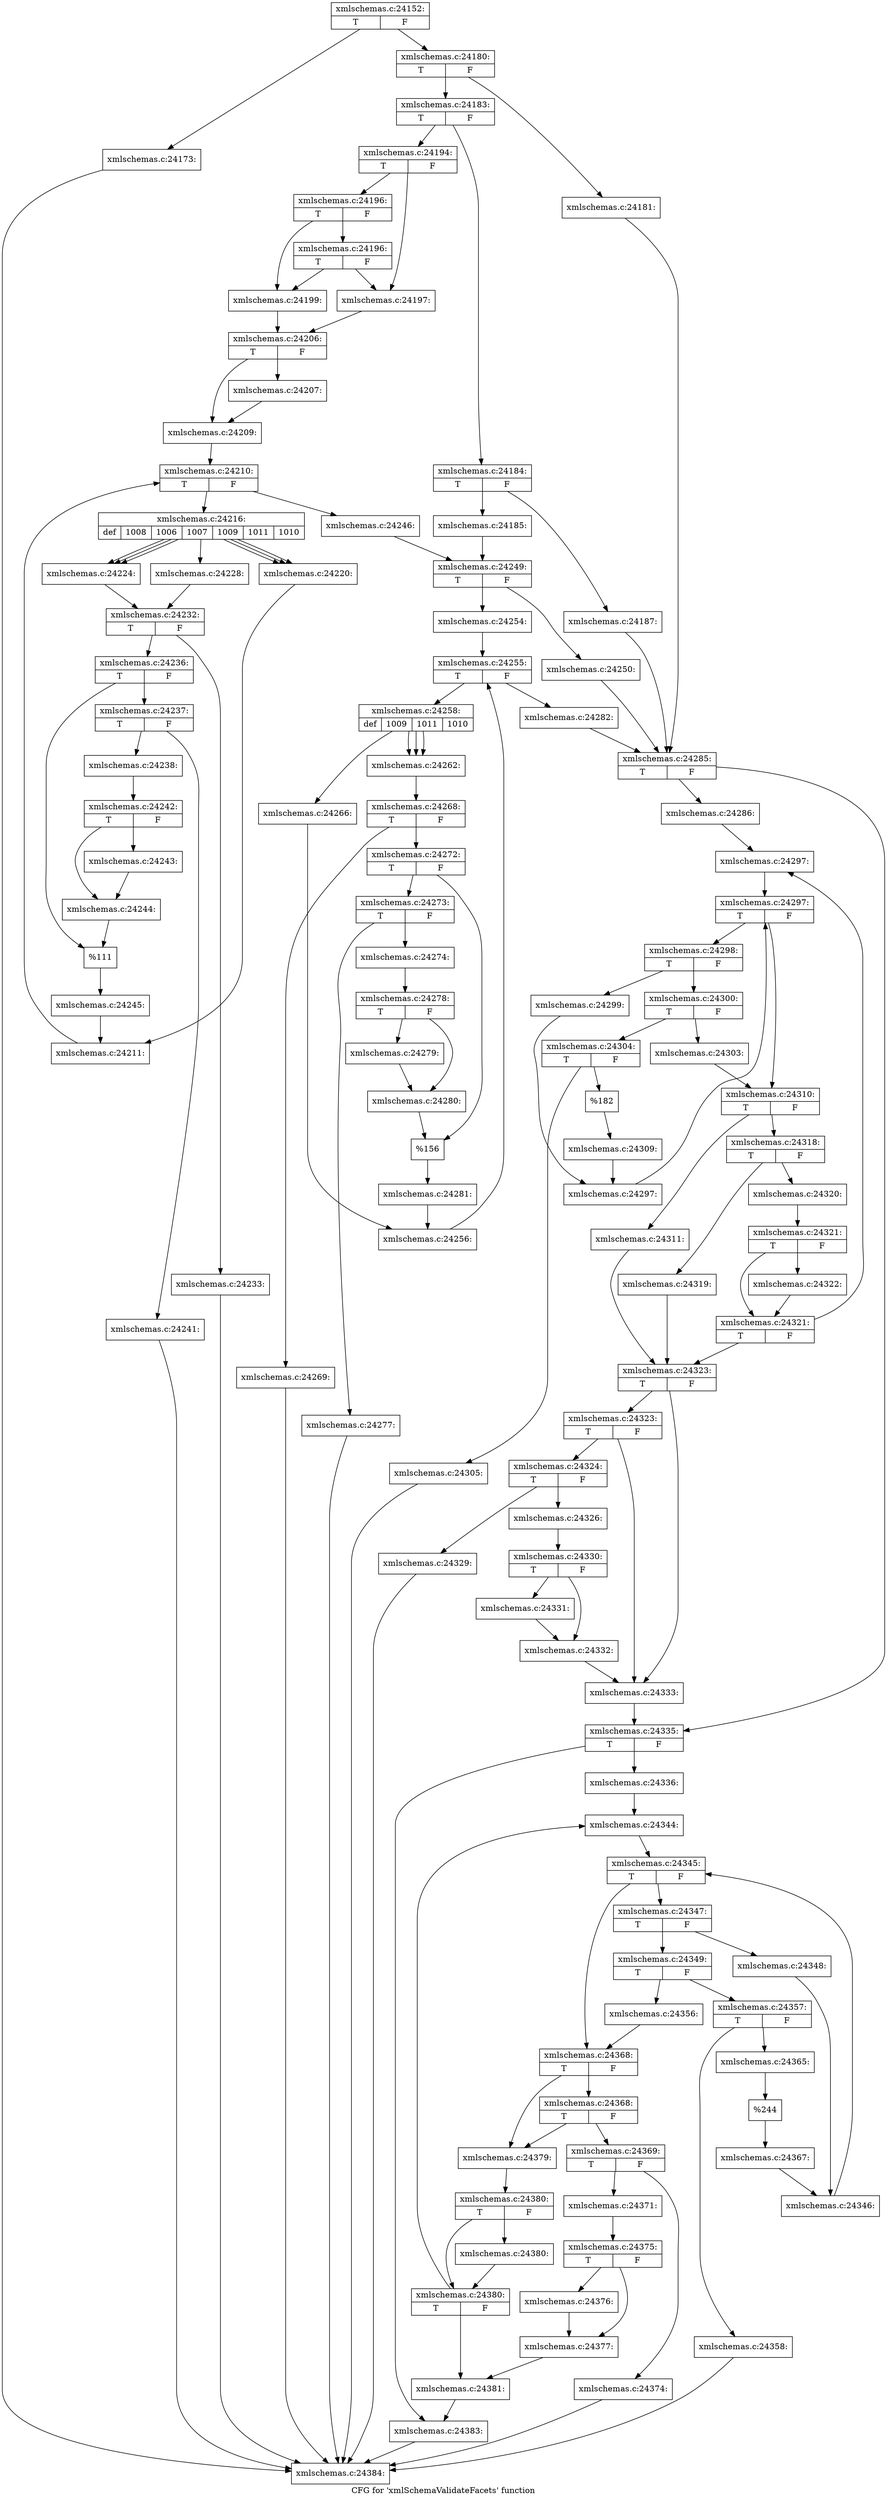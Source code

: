 digraph "CFG for 'xmlSchemaValidateFacets' function" {
	label="CFG for 'xmlSchemaValidateFacets' function";

	Node0x540c040 [shape=record,label="{xmlschemas.c:24152:|{<s0>T|<s1>F}}"];
	Node0x540c040 -> Node0x540fb90;
	Node0x540c040 -> Node0x540fbe0;
	Node0x540fb90 [shape=record,label="{xmlschemas.c:24173:}"];
	Node0x540fb90 -> Node0x540c370;
	Node0x540fbe0 [shape=record,label="{xmlschemas.c:24180:|{<s0>T|<s1>F}}"];
	Node0x540fbe0 -> Node0x54101a0;
	Node0x540fbe0 -> Node0x54101f0;
	Node0x54101a0 [shape=record,label="{xmlschemas.c:24181:}"];
	Node0x54101a0 -> Node0x5410510;
	Node0x54101f0 [shape=record,label="{xmlschemas.c:24183:|{<s0>T|<s1>F}}"];
	Node0x54101f0 -> Node0x5410f90;
	Node0x54101f0 -> Node0x5410f40;
	Node0x5410f40 [shape=record,label="{xmlschemas.c:24184:|{<s0>T|<s1>F}}"];
	Node0x5410f40 -> Node0x5411410;
	Node0x5410f40 -> Node0x54114b0;
	Node0x5411410 [shape=record,label="{xmlschemas.c:24185:}"];
	Node0x5411410 -> Node0x5411850;
	Node0x54114b0 [shape=record,label="{xmlschemas.c:24187:}"];
	Node0x54114b0 -> Node0x5410510;
	Node0x5410f90 [shape=record,label="{xmlschemas.c:24194:|{<s0>T|<s1>F}}"];
	Node0x5410f90 -> Node0x5411460;
	Node0x5410f90 -> Node0x5411d90;
	Node0x5411d90 [shape=record,label="{xmlschemas.c:24196:|{<s0>T|<s1>F}}"];
	Node0x5411d90 -> Node0x54121a0;
	Node0x5411d90 -> Node0x5411d40;
	Node0x54121a0 [shape=record,label="{xmlschemas.c:24196:|{<s0>T|<s1>F}}"];
	Node0x54121a0 -> Node0x5411460;
	Node0x54121a0 -> Node0x5411d40;
	Node0x5411460 [shape=record,label="{xmlschemas.c:24197:}"];
	Node0x5411460 -> Node0x5411cf0;
	Node0x5411d40 [shape=record,label="{xmlschemas.c:24199:}"];
	Node0x5411d40 -> Node0x5411cf0;
	Node0x5411cf0 [shape=record,label="{xmlschemas.c:24206:|{<s0>T|<s1>F}}"];
	Node0x5411cf0 -> Node0x5412c40;
	Node0x5411cf0 -> Node0x5412c90;
	Node0x5412c40 [shape=record,label="{xmlschemas.c:24207:}"];
	Node0x5412c40 -> Node0x5412c90;
	Node0x5412c90 [shape=record,label="{xmlschemas.c:24209:}"];
	Node0x5412c90 -> Node0x5413610;
	Node0x5413610 [shape=record,label="{xmlschemas.c:24210:|{<s0>T|<s1>F}}"];
	Node0x5413610 -> Node0x54138f0;
	Node0x5413610 -> Node0x54132e0;
	Node0x54138f0 [shape=record,label="{xmlschemas.c:24216:|{<s0>def|<s1>1008|<s2>1006|<s3>1007|<s4>1009|<s5>1011|<s6>1010}}"];
	Node0x54138f0 -> Node0x5413ea0;
	Node0x54138f0 -> Node0x54141e0;
	Node0x54138f0 -> Node0x54141e0;
	Node0x54138f0 -> Node0x54141e0;
	Node0x54138f0 -> Node0x54142c0;
	Node0x54138f0 -> Node0x54142c0;
	Node0x54138f0 -> Node0x54142c0;
	Node0x54141e0 [shape=record,label="{xmlschemas.c:24220:}"];
	Node0x54141e0 -> Node0x5413860;
	Node0x54142c0 [shape=record,label="{xmlschemas.c:24224:}"];
	Node0x54142c0 -> Node0x5413bc0;
	Node0x5413ea0 [shape=record,label="{xmlschemas.c:24228:}"];
	Node0x5413ea0 -> Node0x5413bc0;
	Node0x5413bc0 [shape=record,label="{xmlschemas.c:24232:|{<s0>T|<s1>F}}"];
	Node0x5413bc0 -> Node0x5414cd0;
	Node0x5413bc0 -> Node0x5415cf0;
	Node0x5414cd0 [shape=record,label="{xmlschemas.c:24233:}"];
	Node0x5414cd0 -> Node0x540c370;
	Node0x5415cf0 [shape=record,label="{xmlschemas.c:24236:|{<s0>T|<s1>F}}"];
	Node0x5415cf0 -> Node0x5416460;
	Node0x5415cf0 -> Node0x54164b0;
	Node0x5416460 [shape=record,label="{xmlschemas.c:24237:|{<s0>T|<s1>F}}"];
	Node0x5416460 -> Node0x54167f0;
	Node0x5416460 -> Node0x5416890;
	Node0x54167f0 [shape=record,label="{xmlschemas.c:24238:}"];
	Node0x54167f0 -> Node0x5416840;
	Node0x5416890 [shape=record,label="{xmlschemas.c:24241:}"];
	Node0x5416890 -> Node0x540c370;
	Node0x5416840 [shape=record,label="{xmlschemas.c:24242:|{<s0>T|<s1>F}}"];
	Node0x5416840 -> Node0x54170a0;
	Node0x5416840 -> Node0x5417190;
	Node0x54170a0 [shape=record,label="{xmlschemas.c:24243:}"];
	Node0x54170a0 -> Node0x5417190;
	Node0x5417190 [shape=record,label="{xmlschemas.c:24244:}"];
	Node0x5417190 -> Node0x54164b0;
	Node0x54164b0 [shape=record,label="{%111}"];
	Node0x54164b0 -> Node0x5415ca0;
	Node0x5415ca0 [shape=record,label="{xmlschemas.c:24245:}"];
	Node0x5415ca0 -> Node0x5413860;
	Node0x5413860 [shape=record,label="{xmlschemas.c:24211:}"];
	Node0x5413860 -> Node0x5413610;
	Node0x54132e0 [shape=record,label="{xmlschemas.c:24246:}"];
	Node0x54132e0 -> Node0x5411850;
	Node0x5411850 [shape=record,label="{xmlschemas.c:24249:|{<s0>T|<s1>F}}"];
	Node0x5411850 -> Node0x5418080;
	Node0x5411850 -> Node0x5418030;
	Node0x5418030 [shape=record,label="{xmlschemas.c:24250:}"];
	Node0x5418030 -> Node0x5410510;
	Node0x5418080 [shape=record,label="{xmlschemas.c:24254:}"];
	Node0x5418080 -> Node0x5418920;
	Node0x5418920 [shape=record,label="{xmlschemas.c:24255:|{<s0>T|<s1>F}}"];
	Node0x5418920 -> Node0x5418c00;
	Node0x5418920 -> Node0x54185f0;
	Node0x5418c00 [shape=record,label="{xmlschemas.c:24258:|{<s0>def|<s1>1009|<s2>1011|<s3>1010}}"];
	Node0x5418c00 -> Node0x54191b0;
	Node0x5418c00 -> Node0x54194f0;
	Node0x5418c00 -> Node0x54194f0;
	Node0x5418c00 -> Node0x54194f0;
	Node0x54194f0 [shape=record,label="{xmlschemas.c:24262:}"];
	Node0x54194f0 -> Node0x5418ed0;
	Node0x54191b0 [shape=record,label="{xmlschemas.c:24266:}"];
	Node0x54191b0 -> Node0x5418b70;
	Node0x5418ed0 [shape=record,label="{xmlschemas.c:24268:|{<s0>T|<s1>F}}"];
	Node0x5418ed0 -> Node0x5419ec0;
	Node0x5418ed0 -> Node0x541a500;
	Node0x5419ec0 [shape=record,label="{xmlschemas.c:24269:}"];
	Node0x5419ec0 -> Node0x540c370;
	Node0x541a500 [shape=record,label="{xmlschemas.c:24272:|{<s0>T|<s1>F}}"];
	Node0x541a500 -> Node0x541ab10;
	Node0x541a500 -> Node0x541ab60;
	Node0x541ab10 [shape=record,label="{xmlschemas.c:24273:|{<s0>T|<s1>F}}"];
	Node0x541ab10 -> Node0x541aea0;
	Node0x541ab10 -> Node0x541af40;
	Node0x541aea0 [shape=record,label="{xmlschemas.c:24274:}"];
	Node0x541aea0 -> Node0x541aef0;
	Node0x541af40 [shape=record,label="{xmlschemas.c:24277:}"];
	Node0x541af40 -> Node0x540c370;
	Node0x541aef0 [shape=record,label="{xmlschemas.c:24278:|{<s0>T|<s1>F}}"];
	Node0x541aef0 -> Node0x541b7f0;
	Node0x541aef0 -> Node0x541b840;
	Node0x541b7f0 [shape=record,label="{xmlschemas.c:24279:}"];
	Node0x541b7f0 -> Node0x541b840;
	Node0x541b840 [shape=record,label="{xmlschemas.c:24280:}"];
	Node0x541b840 -> Node0x541ab60;
	Node0x541ab60 [shape=record,label="{%156}"];
	Node0x541ab60 -> Node0x541a4b0;
	Node0x541a4b0 [shape=record,label="{xmlschemas.c:24281:}"];
	Node0x541a4b0 -> Node0x5418b70;
	Node0x5418b70 [shape=record,label="{xmlschemas.c:24256:}"];
	Node0x5418b70 -> Node0x5418920;
	Node0x54185f0 [shape=record,label="{xmlschemas.c:24282:}"];
	Node0x54185f0 -> Node0x5410510;
	Node0x5410510 [shape=record,label="{xmlschemas.c:24285:|{<s0>T|<s1>F}}"];
	Node0x5410510 -> Node0x541c410;
	Node0x5410510 -> Node0x541c460;
	Node0x541c410 [shape=record,label="{xmlschemas.c:24286:}"];
	Node0x541c410 -> Node0x541cdf0;
	Node0x541cdf0 [shape=record,label="{xmlschemas.c:24297:}"];
	Node0x541cdf0 -> Node0x541d360;
	Node0x541d360 [shape=record,label="{xmlschemas.c:24297:|{<s0>T|<s1>F}}"];
	Node0x541d360 -> Node0x541d5c0;
	Node0x541d360 -> Node0x541d0b0;
	Node0x541d5c0 [shape=record,label="{xmlschemas.c:24298:|{<s0>T|<s1>F}}"];
	Node0x541d5c0 -> Node0x541d900;
	Node0x541d5c0 -> Node0x541d950;
	Node0x541d900 [shape=record,label="{xmlschemas.c:24299:}"];
	Node0x541d900 -> Node0x541d530;
	Node0x541d950 [shape=record,label="{xmlschemas.c:24300:|{<s0>T|<s1>F}}"];
	Node0x541d950 -> Node0x541e260;
	Node0x541d950 -> Node0x541e300;
	Node0x541e260 [shape=record,label="{xmlschemas.c:24303:}"];
	Node0x541e260 -> Node0x541d0b0;
	Node0x541e300 [shape=record,label="{xmlschemas.c:24304:|{<s0>T|<s1>F}}"];
	Node0x541e300 -> Node0x541e680;
	Node0x541e300 -> Node0x541e6d0;
	Node0x541e680 [shape=record,label="{xmlschemas.c:24305:}"];
	Node0x541e680 -> Node0x540c370;
	Node0x541e6d0 [shape=record,label="{%182}"];
	Node0x541e6d0 -> Node0x541e2b0;
	Node0x541e2b0 [shape=record,label="{xmlschemas.c:24309:}"];
	Node0x541e2b0 -> Node0x541d530;
	Node0x541d530 [shape=record,label="{xmlschemas.c:24297:}"];
	Node0x541d530 -> Node0x541d360;
	Node0x541d0b0 [shape=record,label="{xmlschemas.c:24310:|{<s0>T|<s1>F}}"];
	Node0x541d0b0 -> Node0x541f3f0;
	Node0x541d0b0 -> Node0x541f440;
	Node0x541f3f0 [shape=record,label="{xmlschemas.c:24311:}"];
	Node0x541f3f0 -> Node0x541cd50;
	Node0x541f440 [shape=record,label="{xmlschemas.c:24318:|{<s0>T|<s1>F}}"];
	Node0x541f440 -> Node0x541f7f0;
	Node0x541f440 -> Node0x541f840;
	Node0x541f7f0 [shape=record,label="{xmlschemas.c:24319:}"];
	Node0x541f7f0 -> Node0x541cd50;
	Node0x541f840 [shape=record,label="{xmlschemas.c:24320:}"];
	Node0x541f840 -> Node0x541cda0;
	Node0x541cda0 [shape=record,label="{xmlschemas.c:24321:|{<s0>T|<s1>F}}"];
	Node0x541cda0 -> Node0x541fea0;
	Node0x541cda0 -> Node0x541fe50;
	Node0x541fea0 [shape=record,label="{xmlschemas.c:24322:}"];
	Node0x541fea0 -> Node0x541fe50;
	Node0x541fe50 [shape=record,label="{xmlschemas.c:24321:|{<s0>T|<s1>F}}"];
	Node0x541fe50 -> Node0x541cdf0;
	Node0x541fe50 -> Node0x541cd50;
	Node0x541cd50 [shape=record,label="{xmlschemas.c:24323:|{<s0>T|<s1>F}}"];
	Node0x541cd50 -> Node0x5420700;
	Node0x541cd50 -> Node0x54206b0;
	Node0x5420700 [shape=record,label="{xmlschemas.c:24323:|{<s0>T|<s1>F}}"];
	Node0x5420700 -> Node0x5420660;
	Node0x5420700 -> Node0x54206b0;
	Node0x5420660 [shape=record,label="{xmlschemas.c:24324:|{<s0>T|<s1>F}}"];
	Node0x5420660 -> Node0x5420d80;
	Node0x5420660 -> Node0x5420e20;
	Node0x5420d80 [shape=record,label="{xmlschemas.c:24326:}"];
	Node0x5420d80 -> Node0x5420dd0;
	Node0x5420e20 [shape=record,label="{xmlschemas.c:24329:}"];
	Node0x5420e20 -> Node0x540c370;
	Node0x5420dd0 [shape=record,label="{xmlschemas.c:24330:|{<s0>T|<s1>F}}"];
	Node0x5420dd0 -> Node0x54218b0;
	Node0x5420dd0 -> Node0x5421900;
	Node0x54218b0 [shape=record,label="{xmlschemas.c:24331:}"];
	Node0x54218b0 -> Node0x5421900;
	Node0x5421900 [shape=record,label="{xmlschemas.c:24332:}"];
	Node0x5421900 -> Node0x54206b0;
	Node0x54206b0 [shape=record,label="{xmlschemas.c:24333:}"];
	Node0x54206b0 -> Node0x541c460;
	Node0x541c460 [shape=record,label="{xmlschemas.c:24335:|{<s0>T|<s1>F}}"];
	Node0x541c460 -> Node0x5422000;
	Node0x541c460 -> Node0x5422050;
	Node0x5422000 [shape=record,label="{xmlschemas.c:24336:}"];
	Node0x5422000 -> Node0x5422930;
	Node0x5422930 [shape=record,label="{xmlschemas.c:24344:}"];
	Node0x5422930 -> Node0x5422f30;
	Node0x5422f30 [shape=record,label="{xmlschemas.c:24345:|{<s0>T|<s1>F}}"];
	Node0x5422f30 -> Node0x5423210;
	Node0x5422f30 -> Node0x5422c80;
	Node0x5423210 [shape=record,label="{xmlschemas.c:24347:|{<s0>T|<s1>F}}"];
	Node0x5423210 -> Node0x5423550;
	Node0x5423210 -> Node0x54235a0;
	Node0x5423550 [shape=record,label="{xmlschemas.c:24348:}"];
	Node0x5423550 -> Node0x5423180;
	Node0x54235a0 [shape=record,label="{xmlschemas.c:24349:|{<s0>T|<s1>F}}"];
	Node0x54235a0 -> Node0x5424470;
	Node0x54235a0 -> Node0x5424ad0;
	Node0x5424470 [shape=record,label="{xmlschemas.c:24356:}"];
	Node0x5424470 -> Node0x5422c80;
	Node0x5424ad0 [shape=record,label="{xmlschemas.c:24357:|{<s0>T|<s1>F}}"];
	Node0x5424ad0 -> Node0x5424cf0;
	Node0x5424ad0 -> Node0x5424d90;
	Node0x5424cf0 [shape=record,label="{xmlschemas.c:24358:}"];
	Node0x5424cf0 -> Node0x540c370;
	Node0x5424d90 [shape=record,label="{xmlschemas.c:24365:}"];
	Node0x5424d90 -> Node0x5424d40;
	Node0x5424d40 [shape=record,label="{%244}"];
	Node0x5424d40 -> Node0x54247a0;
	Node0x54247a0 [shape=record,label="{xmlschemas.c:24367:}"];
	Node0x54247a0 -> Node0x5423180;
	Node0x5423180 [shape=record,label="{xmlschemas.c:24346:}"];
	Node0x5423180 -> Node0x5422f30;
	Node0x5422c80 [shape=record,label="{xmlschemas.c:24368:|{<s0>T|<s1>F}}"];
	Node0x5422c80 -> Node0x5425cb0;
	Node0x5422c80 -> Node0x5425c60;
	Node0x5425cb0 [shape=record,label="{xmlschemas.c:24368:|{<s0>T|<s1>F}}"];
	Node0x5425cb0 -> Node0x5425c10;
	Node0x5425cb0 -> Node0x5425c60;
	Node0x5425c10 [shape=record,label="{xmlschemas.c:24369:|{<s0>T|<s1>F}}"];
	Node0x5425c10 -> Node0x54262d0;
	Node0x5425c10 -> Node0x5426370;
	Node0x54262d0 [shape=record,label="{xmlschemas.c:24371:}"];
	Node0x54262d0 -> Node0x5426320;
	Node0x5426370 [shape=record,label="{xmlschemas.c:24374:}"];
	Node0x5426370 -> Node0x540c370;
	Node0x5426320 [shape=record,label="{xmlschemas.c:24375:|{<s0>T|<s1>F}}"];
	Node0x5426320 -> Node0x5426de0;
	Node0x5426320 -> Node0x5426e30;
	Node0x5426de0 [shape=record,label="{xmlschemas.c:24376:}"];
	Node0x5426de0 -> Node0x5426e30;
	Node0x5426e30 [shape=record,label="{xmlschemas.c:24377:}"];
	Node0x5426e30 -> Node0x5422890;
	Node0x5425c60 [shape=record,label="{xmlschemas.c:24379:}"];
	Node0x5425c60 -> Node0x54228e0;
	Node0x54228e0 [shape=record,label="{xmlschemas.c:24380:|{<s0>T|<s1>F}}"];
	Node0x54228e0 -> Node0x54277b0;
	Node0x54228e0 -> Node0x5427760;
	Node0x54277b0 [shape=record,label="{xmlschemas.c:24380:}"];
	Node0x54277b0 -> Node0x5427760;
	Node0x5427760 [shape=record,label="{xmlschemas.c:24380:|{<s0>T|<s1>F}}"];
	Node0x5427760 -> Node0x5422930;
	Node0x5427760 -> Node0x5422890;
	Node0x5422890 [shape=record,label="{xmlschemas.c:24381:}"];
	Node0x5422890 -> Node0x5422050;
	Node0x5422050 [shape=record,label="{xmlschemas.c:24383:}"];
	Node0x5422050 -> Node0x540c370;
	Node0x540c370 [shape=record,label="{xmlschemas.c:24384:}"];
}
